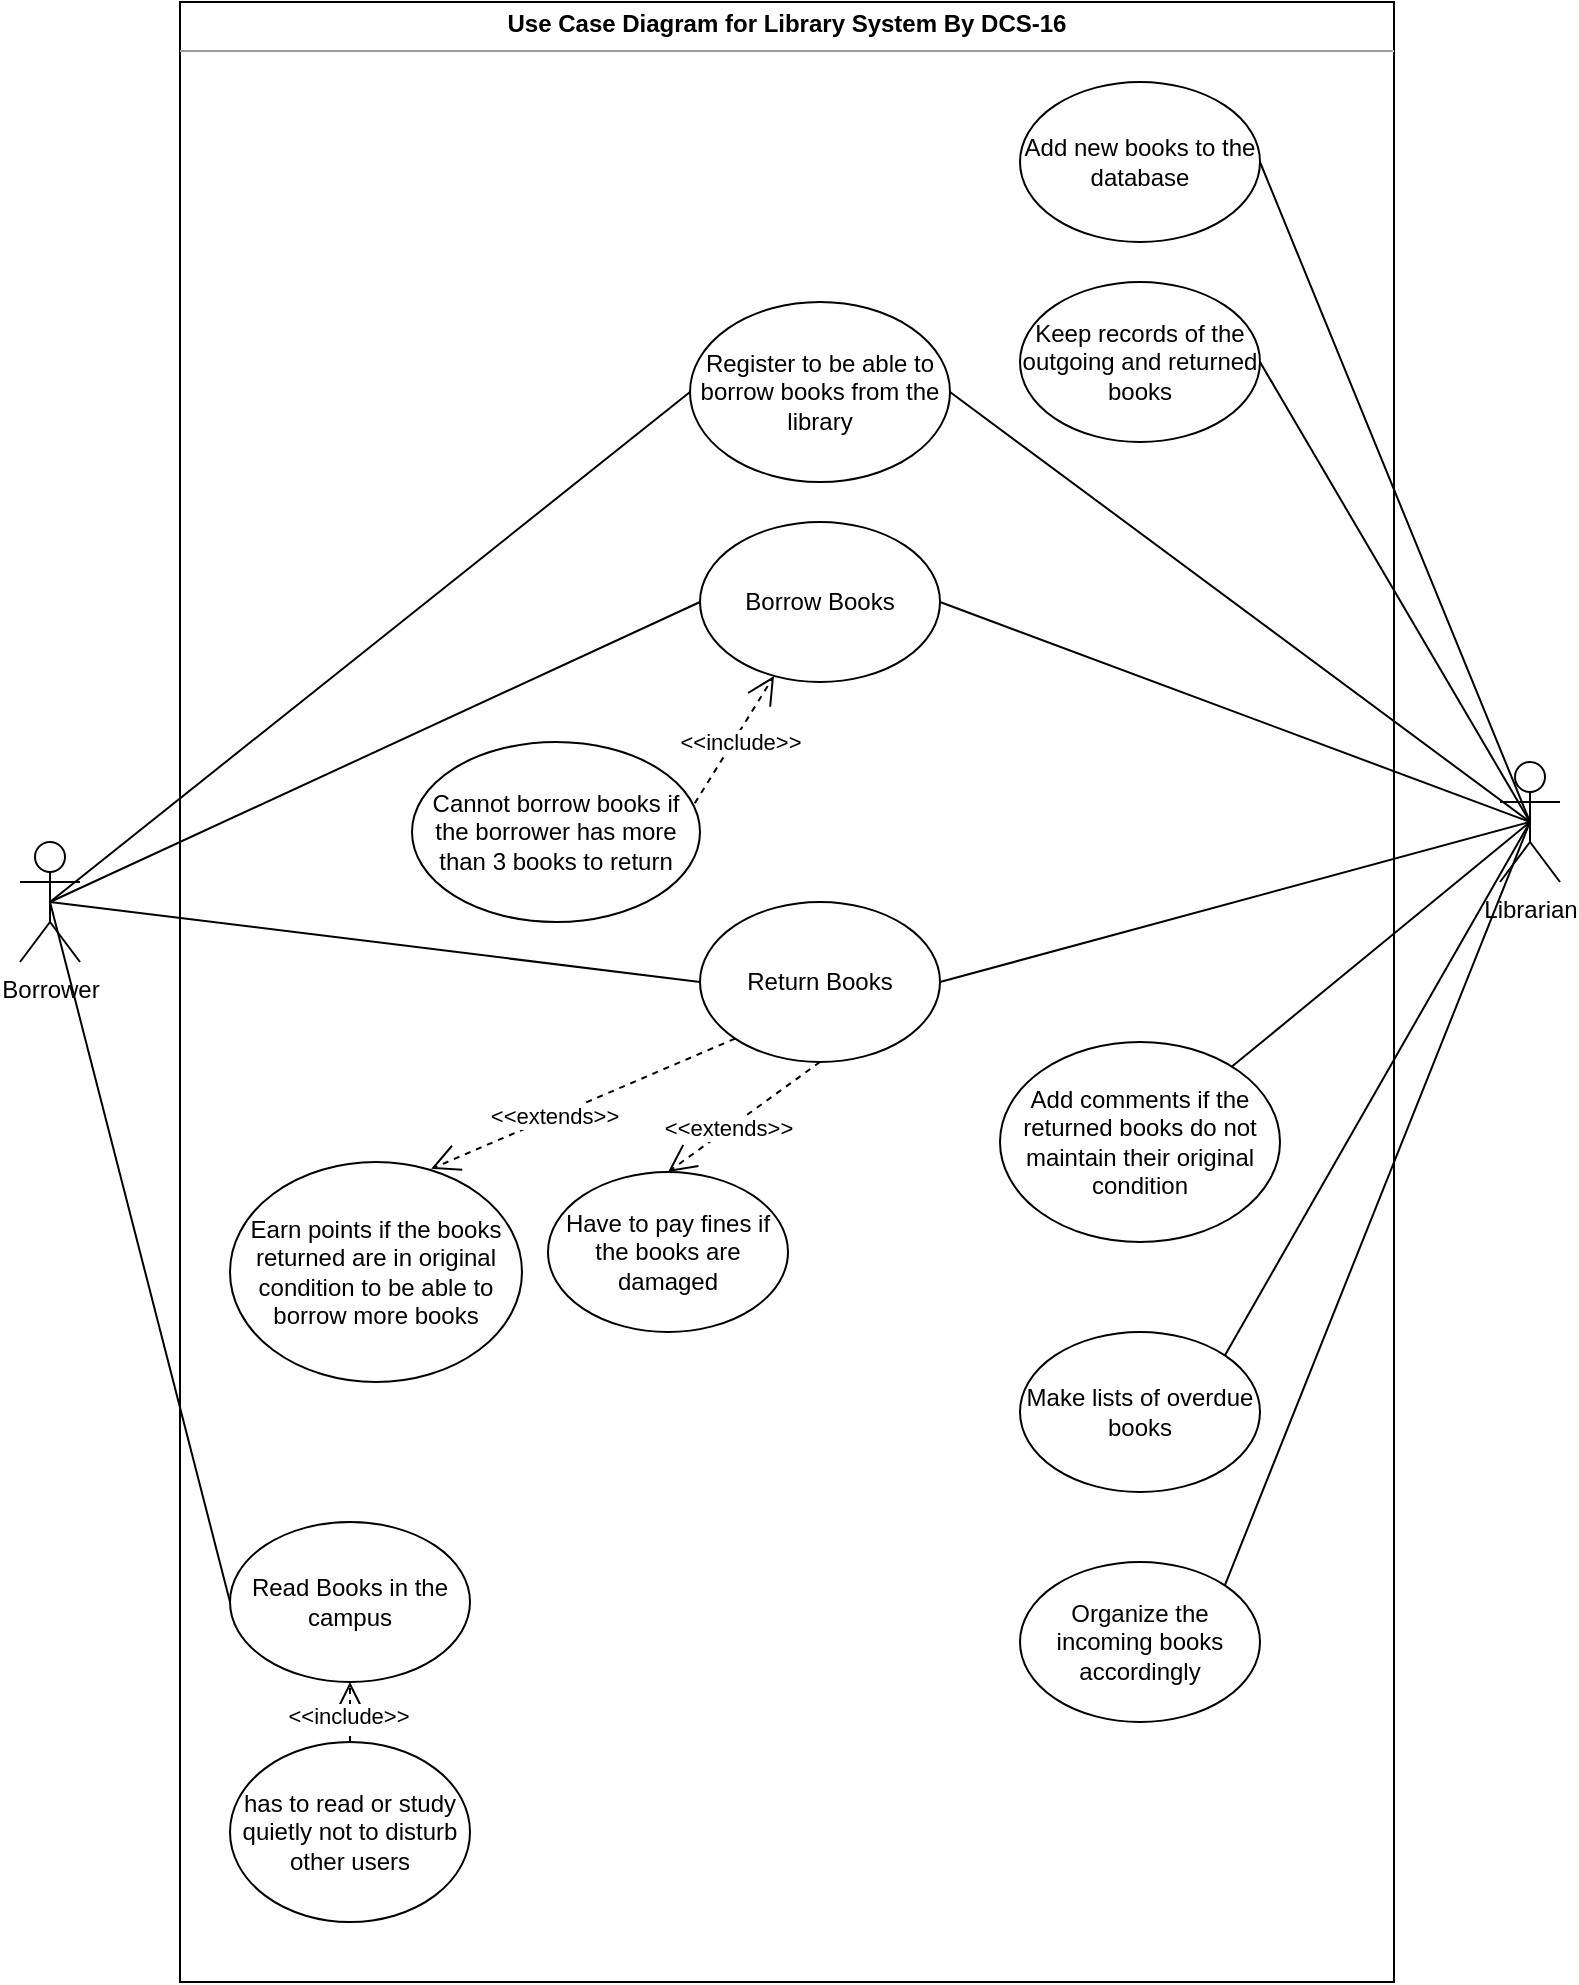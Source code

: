 <mxfile version="17.5.0" type="github">
  <diagram id="2papMlzL8SEc6cXs3Vv7" name="Page-1">
    <mxGraphModel dx="1038" dy="547" grid="1" gridSize="10" guides="1" tooltips="1" connect="1" arrows="1" fold="1" page="1" pageScale="1" pageWidth="827" pageHeight="1169" math="0" shadow="0">
      <root>
        <mxCell id="0" />
        <mxCell id="1" parent="0" />
        <mxCell id="VTWnAAIRj82ITvTCDsZb-13" value="&lt;p style=&quot;margin: 0px ; margin-top: 4px ; text-align: center&quot;&gt;&lt;b&gt;Use Case Diagram for Library System By DCS-16&lt;/b&gt;&lt;/p&gt;&lt;hr size=&quot;1&quot;&gt;&lt;div style=&quot;height: 2px&quot;&gt;&lt;/div&gt;" style="verticalAlign=top;align=left;overflow=fill;fontSize=12;fontFamily=Helvetica;html=1;" parent="1" vertex="1">
          <mxGeometry x="110" y="90" width="607" height="990" as="geometry" />
        </mxCell>
        <mxCell id="81tsbfvJeieCF5N2Zwf--1" value="Borrower" style="shape=umlActor;verticalLabelPosition=bottom;verticalAlign=top;html=1;" parent="1" vertex="1">
          <mxGeometry x="30" y="510" width="30" height="60" as="geometry" />
        </mxCell>
        <mxCell id="81tsbfvJeieCF5N2Zwf--4" value="Librarian" style="shape=umlActor;verticalLabelPosition=bottom;verticalAlign=top;html=1;" parent="1" vertex="1">
          <mxGeometry x="770" y="470" width="30" height="60" as="geometry" />
        </mxCell>
        <mxCell id="81tsbfvJeieCF5N2Zwf--5" value="Borrow Books" style="ellipse;whiteSpace=wrap;html=1;" parent="1" vertex="1">
          <mxGeometry x="370" y="350" width="120" height="80" as="geometry" />
        </mxCell>
        <mxCell id="81tsbfvJeieCF5N2Zwf--8" value="" style="endArrow=none;html=1;rounded=0;strokeColor=default;exitX=0.5;exitY=0.5;exitDx=0;exitDy=0;exitPerimeter=0;entryX=0;entryY=0.5;entryDx=0;entryDy=0;" parent="1" source="81tsbfvJeieCF5N2Zwf--1" target="81tsbfvJeieCF5N2Zwf--5" edge="1">
          <mxGeometry width="50" height="50" relative="1" as="geometry">
            <mxPoint x="80" y="370" as="sourcePoint" />
            <mxPoint x="-100" y="320" as="targetPoint" />
          </mxGeometry>
        </mxCell>
        <mxCell id="81tsbfvJeieCF5N2Zwf--9" value="Return Books" style="ellipse;whiteSpace=wrap;html=1;" parent="1" vertex="1">
          <mxGeometry x="370" y="540" width="120" height="80" as="geometry" />
        </mxCell>
        <mxCell id="81tsbfvJeieCF5N2Zwf--10" value="" style="endArrow=none;html=1;rounded=0;strokeColor=default;exitX=0.5;exitY=0.5;exitDx=0;exitDy=0;exitPerimeter=0;entryX=0;entryY=0.5;entryDx=0;entryDy=0;" parent="1" source="81tsbfvJeieCF5N2Zwf--1" target="81tsbfvJeieCF5N2Zwf--9" edge="1">
          <mxGeometry width="50" height="50" relative="1" as="geometry">
            <mxPoint x="75" y="380" as="sourcePoint" />
            <mxPoint x="200" y="190" as="targetPoint" />
          </mxGeometry>
        </mxCell>
        <mxCell id="81tsbfvJeieCF5N2Zwf--11" value="Read Books in the campus" style="ellipse;whiteSpace=wrap;html=1;" parent="1" vertex="1">
          <mxGeometry x="135" y="850" width="120" height="80" as="geometry" />
        </mxCell>
        <mxCell id="81tsbfvJeieCF5N2Zwf--12" value="" style="endArrow=none;html=1;rounded=0;strokeColor=default;exitX=0.5;exitY=0.5;exitDx=0;exitDy=0;exitPerimeter=0;entryX=0;entryY=0.5;entryDx=0;entryDy=0;" parent="1" source="81tsbfvJeieCF5N2Zwf--1" target="81tsbfvJeieCF5N2Zwf--11" edge="1">
          <mxGeometry width="50" height="50" relative="1" as="geometry">
            <mxPoint x="75" y="380" as="sourcePoint" />
            <mxPoint x="200" y="290" as="targetPoint" />
          </mxGeometry>
        </mxCell>
        <mxCell id="81tsbfvJeieCF5N2Zwf--13" value="Add new books to the database" style="ellipse;whiteSpace=wrap;html=1;" parent="1" vertex="1">
          <mxGeometry x="530" y="130" width="120" height="80" as="geometry" />
        </mxCell>
        <mxCell id="81tsbfvJeieCF5N2Zwf--14" value="Keep records of the outgoing and returned books" style="ellipse;whiteSpace=wrap;html=1;" parent="1" vertex="1">
          <mxGeometry x="530" y="230" width="120" height="80" as="geometry" />
        </mxCell>
        <mxCell id="81tsbfvJeieCF5N2Zwf--15" value="Add comments if the returned books do not maintain their original condition" style="ellipse;whiteSpace=wrap;html=1;" parent="1" vertex="1">
          <mxGeometry x="520" y="610" width="140" height="100" as="geometry" />
        </mxCell>
        <mxCell id="81tsbfvJeieCF5N2Zwf--16" value="Make lists of overdue books" style="ellipse;whiteSpace=wrap;html=1;" parent="1" vertex="1">
          <mxGeometry x="530" y="755" width="120" height="80" as="geometry" />
        </mxCell>
        <mxCell id="81tsbfvJeieCF5N2Zwf--17" value="Register to be able to borrow books from the library" style="ellipse;whiteSpace=wrap;html=1;" parent="1" vertex="1">
          <mxGeometry x="365" y="240" width="130" height="90" as="geometry" />
        </mxCell>
        <mxCell id="81tsbfvJeieCF5N2Zwf--18" value="Cannot borrow books if the borrower has more than 3 books to return" style="ellipse;whiteSpace=wrap;html=1;" parent="1" vertex="1">
          <mxGeometry x="226" y="460" width="144" height="90" as="geometry" />
        </mxCell>
        <mxCell id="81tsbfvJeieCF5N2Zwf--20" value="&amp;lt;&amp;lt;include&amp;gt;&amp;gt;" style="endArrow=open;endSize=12;html=1;rounded=0;strokeColor=default;exitX=0.982;exitY=0.34;exitDx=0;exitDy=0;dashed=1;exitPerimeter=0;" parent="1" source="81tsbfvJeieCF5N2Zwf--18" target="81tsbfvJeieCF5N2Zwf--5" edge="1">
          <mxGeometry x="0.011" y="-3" width="160" relative="1" as="geometry">
            <mxPoint x="310" y="460" as="sourcePoint" />
            <mxPoint x="470" y="460" as="targetPoint" />
            <mxPoint as="offset" />
          </mxGeometry>
        </mxCell>
        <mxCell id="81tsbfvJeieCF5N2Zwf--21" value="" style="endArrow=none;html=1;rounded=0;strokeColor=default;entryX=0;entryY=0.5;entryDx=0;entryDy=0;exitX=0.5;exitY=0.5;exitDx=0;exitDy=0;exitPerimeter=0;" parent="1" source="81tsbfvJeieCF5N2Zwf--1" target="81tsbfvJeieCF5N2Zwf--17" edge="1">
          <mxGeometry width="50" height="50" relative="1" as="geometry">
            <mxPoint x="65" y="370" as="sourcePoint" />
            <mxPoint x="150" y="290" as="targetPoint" />
          </mxGeometry>
        </mxCell>
        <mxCell id="81tsbfvJeieCF5N2Zwf--22" value="has to read or study quietly not to disturb other users" style="ellipse;whiteSpace=wrap;html=1;" parent="1" vertex="1">
          <mxGeometry x="135" y="960" width="120" height="90" as="geometry" />
        </mxCell>
        <mxCell id="81tsbfvJeieCF5N2Zwf--23" value="&amp;lt;&amp;lt;include&amp;gt;&amp;gt;" style="endArrow=open;endSize=12;html=1;rounded=0;strokeColor=default;exitX=0.5;exitY=0;exitDx=0;exitDy=0;dashed=1;entryX=0.5;entryY=1;entryDx=0;entryDy=0;" parent="1" source="81tsbfvJeieCF5N2Zwf--22" target="81tsbfvJeieCF5N2Zwf--11" edge="1">
          <mxGeometry x="-0.103" y="1" width="160" relative="1" as="geometry">
            <mxPoint x="309.998" y="753.63" as="sourcePoint" />
            <mxPoint x="275.309" y="706.37" as="targetPoint" />
            <mxPoint as="offset" />
          </mxGeometry>
        </mxCell>
        <mxCell id="81tsbfvJeieCF5N2Zwf--24" value="Earn points if the books returned are in original condition to be able to borrow more books" style="ellipse;whiteSpace=wrap;html=1;" parent="1" vertex="1">
          <mxGeometry x="135" y="670" width="146" height="110" as="geometry" />
        </mxCell>
        <mxCell id="81tsbfvJeieCF5N2Zwf--25" value="&amp;lt;&amp;lt;extends&amp;gt;&amp;gt;" style="endArrow=open;endSize=12;dashed=1;html=1;rounded=0;strokeColor=default;exitX=0;exitY=1;exitDx=0;exitDy=0;entryX=0.689;entryY=0.031;entryDx=0;entryDy=0;entryPerimeter=0;" parent="1" source="81tsbfvJeieCF5N2Zwf--9" target="81tsbfvJeieCF5N2Zwf--24" edge="1">
          <mxGeometry x="0.2" width="160" relative="1" as="geometry">
            <mxPoint x="390" y="630" as="sourcePoint" />
            <mxPoint x="550" y="630" as="targetPoint" />
            <mxPoint as="offset" />
          </mxGeometry>
        </mxCell>
        <mxCell id="81tsbfvJeieCF5N2Zwf--28" value="Have to pay fines if the books are damaged" style="ellipse;whiteSpace=wrap;html=1;" parent="1" vertex="1">
          <mxGeometry x="294" y="675" width="120" height="80" as="geometry" />
        </mxCell>
        <mxCell id="81tsbfvJeieCF5N2Zwf--29" value="&amp;lt;&amp;lt;extends&amp;gt;&amp;gt;" style="endArrow=open;endSize=12;dashed=1;html=1;rounded=0;strokeColor=default;exitX=0.5;exitY=1;exitDx=0;exitDy=0;entryX=0.5;entryY=0;entryDx=0;entryDy=0;" parent="1" source="81tsbfvJeieCF5N2Zwf--9" target="81tsbfvJeieCF5N2Zwf--28" edge="1">
          <mxGeometry x="0.2" width="160" relative="1" as="geometry">
            <mxPoint x="381.574" y="623.284" as="sourcePoint" />
            <mxPoint x="205" y="670" as="targetPoint" />
            <mxPoint as="offset" />
          </mxGeometry>
        </mxCell>
        <mxCell id="81tsbfvJeieCF5N2Zwf--31" value="" style="endArrow=none;html=1;rounded=0;strokeColor=default;entryX=0.5;entryY=0.5;entryDx=0;entryDy=0;entryPerimeter=0;exitX=1;exitY=0.5;exitDx=0;exitDy=0;" parent="1" source="81tsbfvJeieCF5N2Zwf--17" target="81tsbfvJeieCF5N2Zwf--4" edge="1">
          <mxGeometry width="50" height="50" relative="1" as="geometry">
            <mxPoint x="565" y="410" as="sourcePoint" />
            <mxPoint x="615" y="360" as="targetPoint" />
          </mxGeometry>
        </mxCell>
        <mxCell id="81tsbfvJeieCF5N2Zwf--32" value="" style="endArrow=none;html=1;rounded=0;strokeColor=default;entryX=0.5;entryY=0.5;entryDx=0;entryDy=0;entryPerimeter=0;exitX=1;exitY=0.5;exitDx=0;exitDy=0;" parent="1" source="81tsbfvJeieCF5N2Zwf--5" target="81tsbfvJeieCF5N2Zwf--4" edge="1">
          <mxGeometry width="50" height="50" relative="1" as="geometry">
            <mxPoint x="271" y="225" as="sourcePoint" />
            <mxPoint x="785" y="390" as="targetPoint" />
          </mxGeometry>
        </mxCell>
        <mxCell id="81tsbfvJeieCF5N2Zwf--34" value="" style="endArrow=none;html=1;rounded=0;strokeColor=default;entryX=0.5;entryY=0.5;entryDx=0;entryDy=0;entryPerimeter=0;exitX=1;exitY=0.5;exitDx=0;exitDy=0;" parent="1" source="81tsbfvJeieCF5N2Zwf--9" target="81tsbfvJeieCF5N2Zwf--4" edge="1">
          <mxGeometry width="50" height="50" relative="1" as="geometry">
            <mxPoint x="484" y="400" as="sourcePoint" />
            <mxPoint x="785" y="390" as="targetPoint" />
          </mxGeometry>
        </mxCell>
        <mxCell id="81tsbfvJeieCF5N2Zwf--35" value="" style="endArrow=none;html=1;rounded=0;strokeColor=default;entryX=0.5;entryY=0.5;entryDx=0;entryDy=0;entryPerimeter=0;" parent="1" source="81tsbfvJeieCF5N2Zwf--15" target="81tsbfvJeieCF5N2Zwf--4" edge="1">
          <mxGeometry width="50" height="50" relative="1" as="geometry">
            <mxPoint x="494" y="410" as="sourcePoint" />
            <mxPoint x="795" y="400" as="targetPoint" />
          </mxGeometry>
        </mxCell>
        <mxCell id="81tsbfvJeieCF5N2Zwf--36" value="" style="endArrow=none;html=1;rounded=0;strokeColor=default;entryX=0.5;entryY=0.5;entryDx=0;entryDy=0;entryPerimeter=0;exitX=1;exitY=0;exitDx=0;exitDy=0;" parent="1" source="81tsbfvJeieCF5N2Zwf--16" target="81tsbfvJeieCF5N2Zwf--4" edge="1">
          <mxGeometry width="50" height="50" relative="1" as="geometry">
            <mxPoint x="504" y="420" as="sourcePoint" />
            <mxPoint x="805" y="410" as="targetPoint" />
          </mxGeometry>
        </mxCell>
        <mxCell id="81tsbfvJeieCF5N2Zwf--37" value="" style="endArrow=none;html=1;rounded=0;strokeColor=default;entryX=0.5;entryY=0.5;entryDx=0;entryDy=0;entryPerimeter=0;exitX=1;exitY=0.5;exitDx=0;exitDy=0;" parent="1" source="81tsbfvJeieCF5N2Zwf--14" target="81tsbfvJeieCF5N2Zwf--4" edge="1">
          <mxGeometry width="50" height="50" relative="1" as="geometry">
            <mxPoint x="514" y="430" as="sourcePoint" />
            <mxPoint x="815" y="420" as="targetPoint" />
          </mxGeometry>
        </mxCell>
        <mxCell id="81tsbfvJeieCF5N2Zwf--38" value="" style="endArrow=none;html=1;rounded=0;strokeColor=default;entryX=0.5;entryY=0.5;entryDx=0;entryDy=0;entryPerimeter=0;exitX=1;exitY=0.5;exitDx=0;exitDy=0;" parent="1" source="81tsbfvJeieCF5N2Zwf--13" target="81tsbfvJeieCF5N2Zwf--4" edge="1">
          <mxGeometry width="50" height="50" relative="1" as="geometry">
            <mxPoint x="524" y="440" as="sourcePoint" />
            <mxPoint x="825" y="430" as="targetPoint" />
          </mxGeometry>
        </mxCell>
        <mxCell id="81tsbfvJeieCF5N2Zwf--39" value="Organize the incoming books accordingly" style="ellipse;whiteSpace=wrap;html=1;" parent="1" vertex="1">
          <mxGeometry x="530" y="870" width="120" height="80" as="geometry" />
        </mxCell>
        <mxCell id="81tsbfvJeieCF5N2Zwf--40" value="" style="endArrow=none;html=1;rounded=0;strokeColor=default;entryX=0.5;entryY=0.5;entryDx=0;entryDy=0;entryPerimeter=0;exitX=1;exitY=0;exitDx=0;exitDy=0;" parent="1" source="81tsbfvJeieCF5N2Zwf--39" target="81tsbfvJeieCF5N2Zwf--4" edge="1">
          <mxGeometry width="50" height="50" relative="1" as="geometry">
            <mxPoint x="390" y="790" as="sourcePoint" />
            <mxPoint x="440" y="740" as="targetPoint" />
          </mxGeometry>
        </mxCell>
      </root>
    </mxGraphModel>
  </diagram>
</mxfile>
